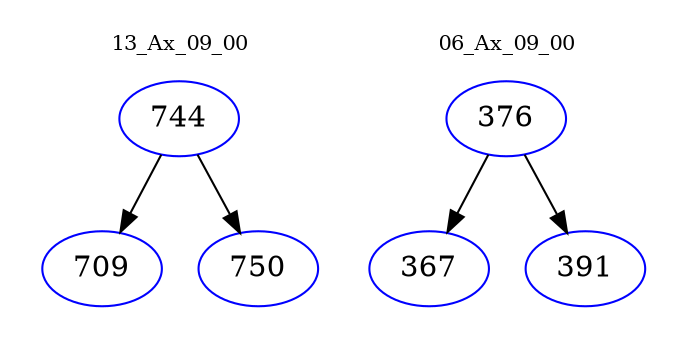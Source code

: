 digraph{
subgraph cluster_0 {
color = white
label = "13_Ax_09_00";
fontsize=10;
T0_744 [label="744", color="blue"]
T0_744 -> T0_709 [color="black"]
T0_709 [label="709", color="blue"]
T0_744 -> T0_750 [color="black"]
T0_750 [label="750", color="blue"]
}
subgraph cluster_1 {
color = white
label = "06_Ax_09_00";
fontsize=10;
T1_376 [label="376", color="blue"]
T1_376 -> T1_367 [color="black"]
T1_367 [label="367", color="blue"]
T1_376 -> T1_391 [color="black"]
T1_391 [label="391", color="blue"]
}
}
